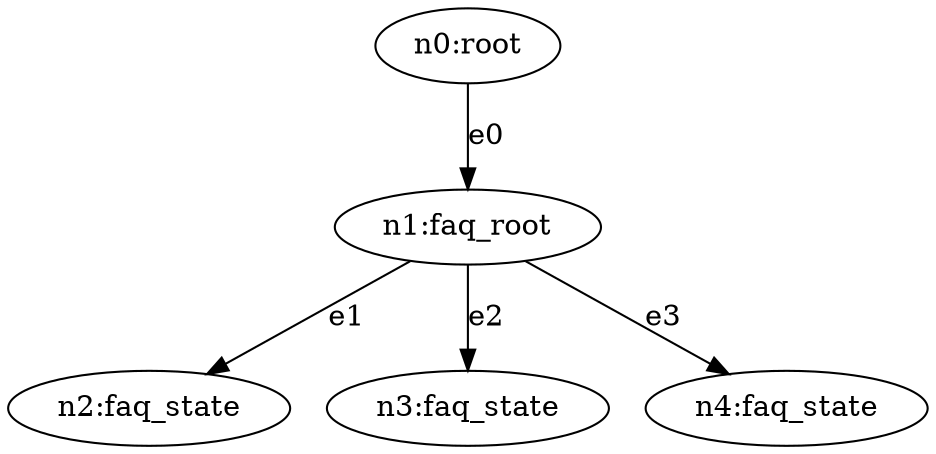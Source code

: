 strict digraph root {
    "n0" [ label="n0:root"  ]
    "n1" [ label="n1:faq_root"  ]
    "n2" [ label="n2:faq_state"  ]
    "n3" [ label="n3:faq_state"  ]
    "n4" [ label="n4:faq_state"  ]
    "n0" -> "n1" [ label="e0" ]
    "n1" -> "n2" [ label="e1" ]
    "n1" -> "n3" [ label="e2" ]
    "n1" -> "n4" [ label="e3" ]
}